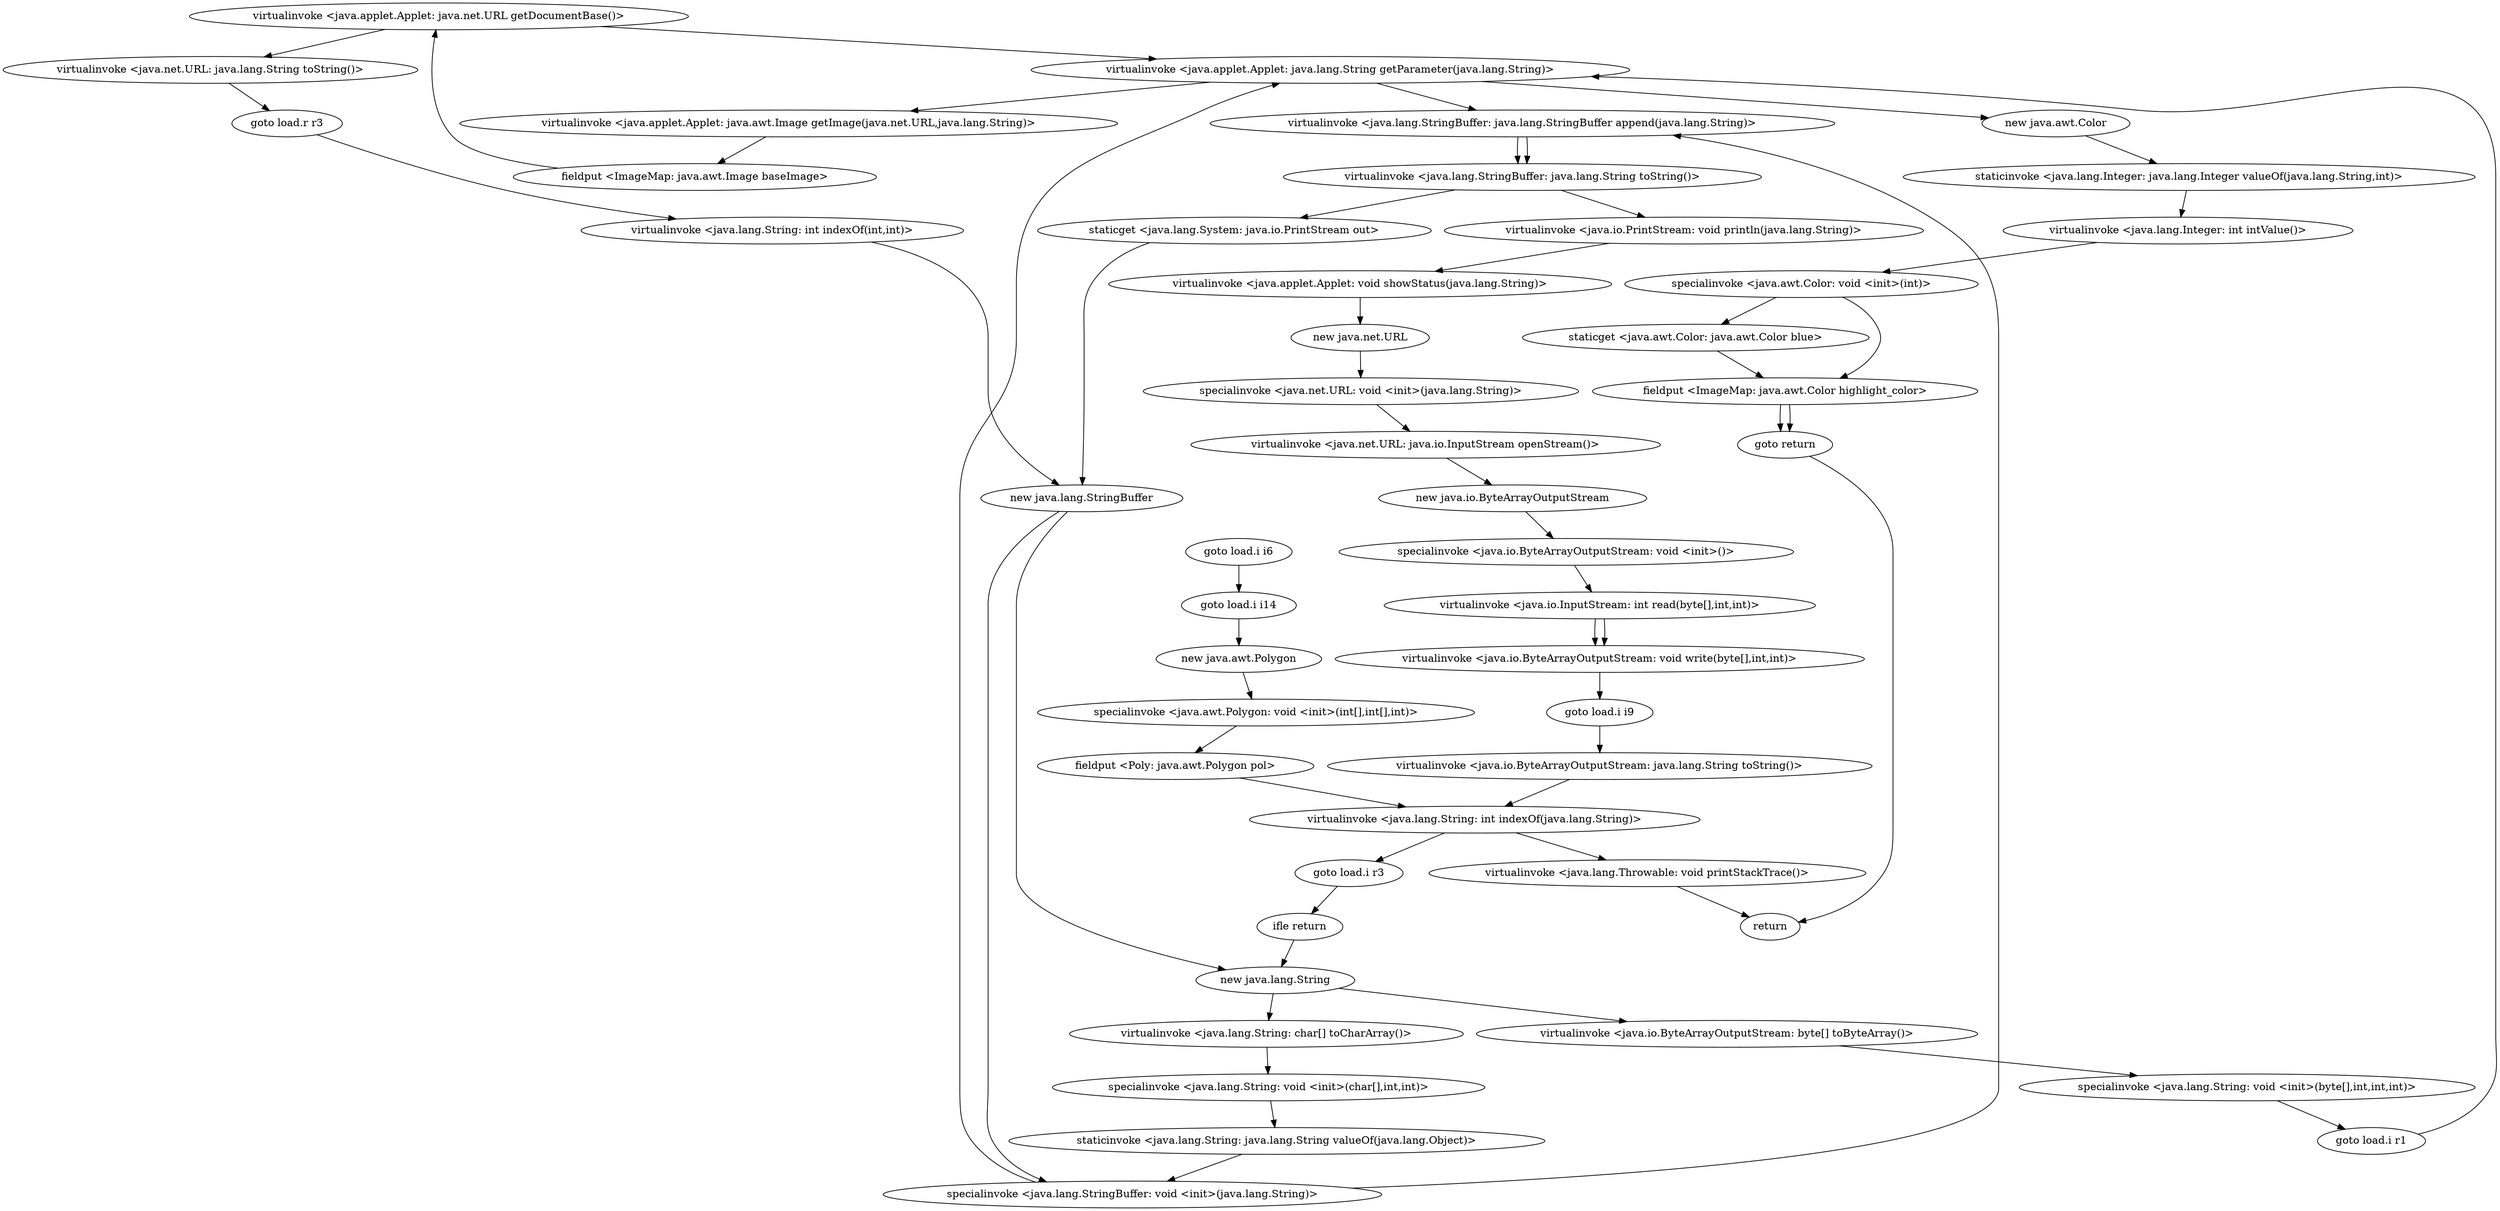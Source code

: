 digraph "" {
"virtualinvoke <java.applet.Applet: java.net.URL getDocumentBase()>";
 "virtualinvoke <java.applet.Applet: java.net.URL getDocumentBase()>"->"virtualinvoke <java.applet.Applet: java.lang.String getParameter(java.lang.String)>";
 "virtualinvoke <java.applet.Applet: java.lang.String getParameter(java.lang.String)>"->"virtualinvoke <java.applet.Applet: java.awt.Image getImage(java.net.URL,java.lang.String)>";
 "virtualinvoke <java.applet.Applet: java.awt.Image getImage(java.net.URL,java.lang.String)>"->"fieldput <ImageMap: java.awt.Image baseImage>";
 "fieldput <ImageMap: java.awt.Image baseImage>"->"virtualinvoke <java.applet.Applet: java.net.URL getDocumentBase()>";
 "virtualinvoke <java.applet.Applet: java.net.URL getDocumentBase()>"->"virtualinvoke <java.net.URL: java.lang.String toString()>";
 "virtualinvoke <java.net.URL: java.lang.String toString()>"->"goto load.r r3";
 "goto load.r r3"->"virtualinvoke <java.lang.String: int indexOf(int,int)>";
 "virtualinvoke <java.lang.String: int indexOf(int,int)>"->"new java.lang.StringBuffer";
 "new java.lang.StringBuffer"->"new java.lang.String";
 "new java.lang.String"->"virtualinvoke <java.lang.String: char[] toCharArray()>";
 "virtualinvoke <java.lang.String: char[] toCharArray()>"->"specialinvoke <java.lang.String: void <init>(char[],int,int)>";
 "specialinvoke <java.lang.String: void <init>(char[],int,int)>"->"staticinvoke <java.lang.String: java.lang.String valueOf(java.lang.Object)>";
 "staticinvoke <java.lang.String: java.lang.String valueOf(java.lang.Object)>"->"specialinvoke <java.lang.StringBuffer: void <init>(java.lang.String)>";
 "specialinvoke <java.lang.StringBuffer: void <init>(java.lang.String)>"->"virtualinvoke <java.applet.Applet: java.lang.String getParameter(java.lang.String)>";
 "virtualinvoke <java.applet.Applet: java.lang.String getParameter(java.lang.String)>"->"virtualinvoke <java.lang.StringBuffer: java.lang.StringBuffer append(java.lang.String)>";
 "virtualinvoke <java.lang.StringBuffer: java.lang.StringBuffer append(java.lang.String)>"->"virtualinvoke <java.lang.StringBuffer: java.lang.String toString()>";
 "virtualinvoke <java.lang.StringBuffer: java.lang.String toString()>"->"staticget <java.lang.System: java.io.PrintStream out>";
 "staticget <java.lang.System: java.io.PrintStream out>"->"new java.lang.StringBuffer";
 "new java.lang.StringBuffer"->"specialinvoke <java.lang.StringBuffer: void <init>(java.lang.String)>";
 "specialinvoke <java.lang.StringBuffer: void <init>(java.lang.String)>"->"virtualinvoke <java.lang.StringBuffer: java.lang.StringBuffer append(java.lang.String)>";
 "virtualinvoke <java.lang.StringBuffer: java.lang.StringBuffer append(java.lang.String)>"->"virtualinvoke <java.lang.StringBuffer: java.lang.String toString()>";
 "virtualinvoke <java.lang.StringBuffer: java.lang.String toString()>"->"virtualinvoke <java.io.PrintStream: void println(java.lang.String)>";
 "virtualinvoke <java.io.PrintStream: void println(java.lang.String)>"->"virtualinvoke <java.applet.Applet: void showStatus(java.lang.String)>";
 "virtualinvoke <java.applet.Applet: void showStatus(java.lang.String)>"->"new java.net.URL";
 "new java.net.URL"->"specialinvoke <java.net.URL: void <init>(java.lang.String)>";
 "specialinvoke <java.net.URL: void <init>(java.lang.String)>"->"virtualinvoke <java.net.URL: java.io.InputStream openStream()>";
 "virtualinvoke <java.net.URL: java.io.InputStream openStream()>"->"new java.io.ByteArrayOutputStream";
 "new java.io.ByteArrayOutputStream"->"specialinvoke <java.io.ByteArrayOutputStream: void <init>()>";
 "specialinvoke <java.io.ByteArrayOutputStream: void <init>()>"->"virtualinvoke <java.io.InputStream: int read(byte[],int,int)>";
 "virtualinvoke <java.io.InputStream: int read(byte[],int,int)>"->"virtualinvoke <java.io.ByteArrayOutputStream: void write(byte[],int,int)>";
 "virtualinvoke <java.io.ByteArrayOutputStream: void write(byte[],int,int)>"->"goto load.i i9";
 "goto load.i i9"->"virtualinvoke <java.io.ByteArrayOutputStream: java.lang.String toString()>";
 "virtualinvoke <java.io.ByteArrayOutputStream: java.lang.String toString()>"->"virtualinvoke <java.lang.String: int indexOf(java.lang.String)>";
 "virtualinvoke <java.lang.String: int indexOf(java.lang.String)>"->"goto load.i r3";
 "goto load.i r3"->"ifle return";
 "ifle return"->"new java.lang.String";
 "new java.lang.String"->"virtualinvoke <java.io.ByteArrayOutputStream: byte[] toByteArray()>";
 "virtualinvoke <java.io.ByteArrayOutputStream: byte[] toByteArray()>"->"specialinvoke <java.lang.String: void <init>(byte[],int,int,int)>";
 "specialinvoke <java.lang.String: void <init>(byte[],int,int,int)>"->"goto load.i r1";
 "goto load.i r1"->"virtualinvoke <java.applet.Applet: java.lang.String getParameter(java.lang.String)>";
 "virtualinvoke <java.applet.Applet: java.lang.String getParameter(java.lang.String)>"->"new java.awt.Color";
 "new java.awt.Color"->"staticinvoke <java.lang.Integer: java.lang.Integer valueOf(java.lang.String,int)>";
 "staticinvoke <java.lang.Integer: java.lang.Integer valueOf(java.lang.String,int)>"->"virtualinvoke <java.lang.Integer: int intValue()>";
 "virtualinvoke <java.lang.Integer: int intValue()>"->"specialinvoke <java.awt.Color: void <init>(int)>";
 "specialinvoke <java.awt.Color: void <init>(int)>"->"fieldput <ImageMap: java.awt.Color highlight_color>";
 "fieldput <ImageMap: java.awt.Color highlight_color>"->"goto return";
 "goto return"->"return";
 "specialinvoke <java.awt.Color: void <init>(int)>"->"staticget <java.awt.Color: java.awt.Color blue>";
 "staticget <java.awt.Color: java.awt.Color blue>"->"fieldput <ImageMap: java.awt.Color highlight_color>";
 "fieldput <ImageMap: java.awt.Color highlight_color>"->"goto return";
"goto load.i i6";
 "goto load.i i6"->"goto load.i i14";
 "goto load.i i14"->"new java.awt.Polygon";
 "new java.awt.Polygon"->"specialinvoke <java.awt.Polygon: void <init>(int[],int[],int)>";
 "specialinvoke <java.awt.Polygon: void <init>(int[],int[],int)>"->"fieldput <Poly: java.awt.Polygon pol>";
 "fieldput <Poly: java.awt.Polygon pol>"-> "virtualinvoke <java.lang.String: int indexOf(java.lang.String)>"->"virtualinvoke <java.lang.Throwable: void printStackTrace()>";
 "virtualinvoke <java.lang.Throwable: void printStackTrace()>"->"return";
"virtualinvoke <java.io.InputStream: int read(byte[],int,int)>";
 "virtualinvoke <java.io.InputStream: int read(byte[],int,int)>"->"virtualinvoke <java.io.ByteArrayOutputStream: void write(byte[],int,int)>";
}
